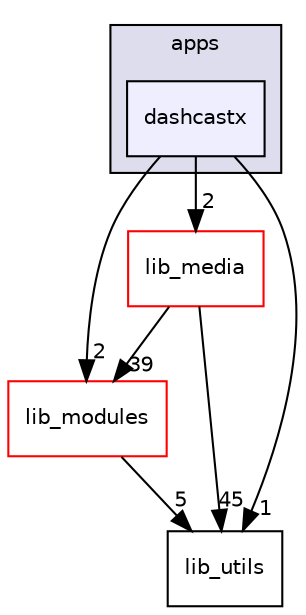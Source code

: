 digraph "dashcastx" {
  compound=true
  node [ fontsize="10", fontname="Helvetica"];
  edge [ labelfontsize="10", labelfontname="Helvetica"];
  subgraph clusterdir_53adf0b982dc8545998aae3f283a5a58 {
    graph [ bgcolor="#ddddee", pencolor="black", label="apps" fontname="Helvetica", fontsize="10", URL="dir_53adf0b982dc8545998aae3f283a5a58.html"]
  dir_186a257fb32efa82b5cb4c0d6654c124 [shape=box, label="dashcastx", style="filled", fillcolor="#eeeeff", pencolor="black", URL="dir_186a257fb32efa82b5cb4c0d6654c124.html"];
  }
  dir_4ee8d800e6bc95c0172b2b45e324b930 [shape=box label="lib_media" fillcolor="white" style="filled" color="red" URL="dir_4ee8d800e6bc95c0172b2b45e324b930.html"];
  dir_e3d70ae8158957779c7fc9bbac2effda [shape=box label="lib_modules" fillcolor="white" style="filled" color="red" URL="dir_e3d70ae8158957779c7fc9bbac2effda.html"];
  dir_c17dc64c98cba5e3a5d53b0eb213fc8d [shape=box label="lib_utils" URL="dir_c17dc64c98cba5e3a5d53b0eb213fc8d.html"];
  dir_4ee8d800e6bc95c0172b2b45e324b930->dir_e3d70ae8158957779c7fc9bbac2effda [headlabel="39", labeldistance=1.5 headhref="dir_000003_000001.html"];
  dir_4ee8d800e6bc95c0172b2b45e324b930->dir_c17dc64c98cba5e3a5d53b0eb213fc8d [headlabel="45", labeldistance=1.5 headhref="dir_000003_000016.html"];
  dir_e3d70ae8158957779c7fc9bbac2effda->dir_c17dc64c98cba5e3a5d53b0eb213fc8d [headlabel="5", labeldistance=1.5 headhref="dir_000001_000016.html"];
  dir_186a257fb32efa82b5cb4c0d6654c124->dir_4ee8d800e6bc95c0172b2b45e324b930 [headlabel="2", labeldistance=1.5 headhref="dir_000010_000003.html"];
  dir_186a257fb32efa82b5cb4c0d6654c124->dir_e3d70ae8158957779c7fc9bbac2effda [headlabel="2", labeldistance=1.5 headhref="dir_000010_000001.html"];
  dir_186a257fb32efa82b5cb4c0d6654c124->dir_c17dc64c98cba5e3a5d53b0eb213fc8d [headlabel="1", labeldistance=1.5 headhref="dir_000010_000016.html"];
}
